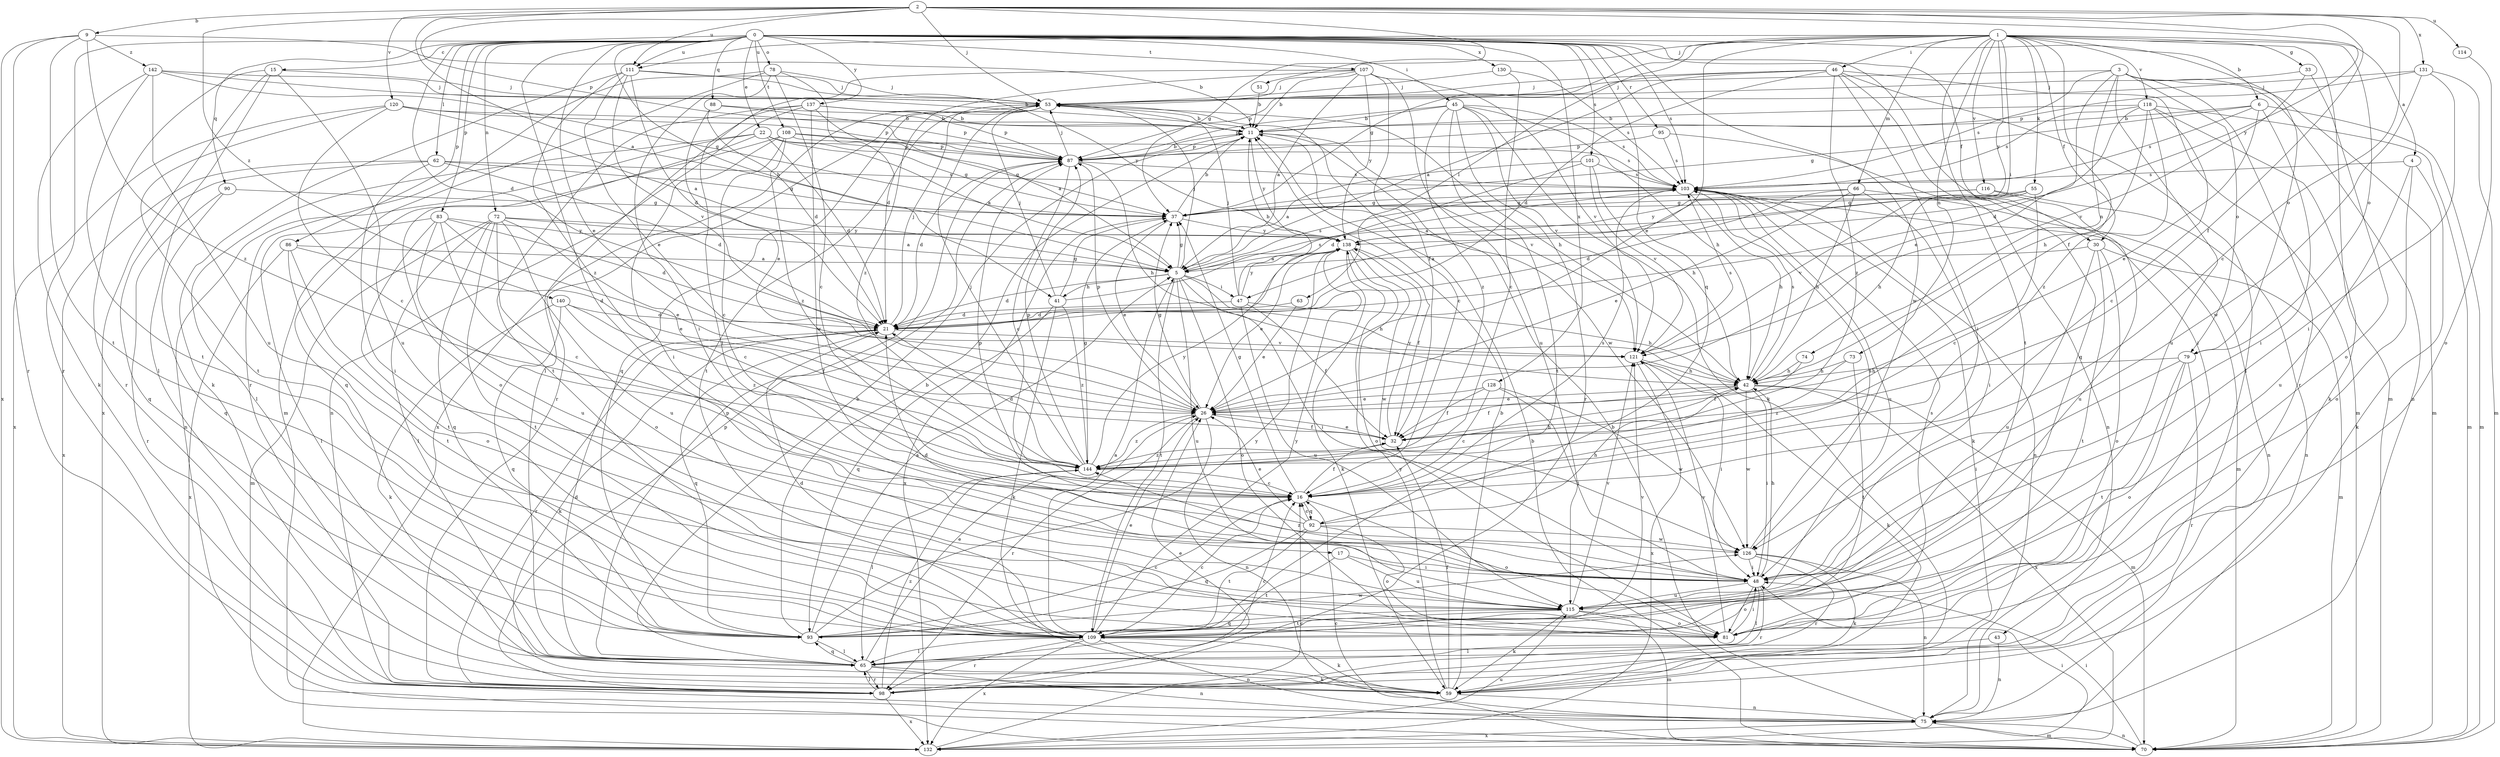 strict digraph  {
0;
1;
2;
3;
4;
5;
6;
9;
11;
15;
16;
17;
21;
22;
26;
30;
32;
33;
37;
41;
42;
43;
45;
46;
47;
48;
51;
53;
55;
59;
62;
63;
65;
66;
70;
72;
73;
74;
75;
78;
79;
81;
83;
86;
87;
88;
90;
92;
93;
95;
98;
101;
103;
107;
108;
109;
111;
114;
115;
116;
118;
120;
121;
126;
128;
130;
131;
132;
137;
138;
140;
142;
144;
0 -> 15  [label=c];
0 -> 17  [label=d];
0 -> 21  [label=d];
0 -> 22  [label=e];
0 -> 26  [label=e];
0 -> 30  [label=f];
0 -> 41  [label=h];
0 -> 43  [label=i];
0 -> 45  [label=i];
0 -> 62  [label=l];
0 -> 72  [label=n];
0 -> 78  [label=o];
0 -> 79  [label=o];
0 -> 83  [label=p];
0 -> 86  [label=p];
0 -> 88  [label=q];
0 -> 90  [label=q];
0 -> 92  [label=q];
0 -> 95  [label=r];
0 -> 98  [label=r];
0 -> 101  [label=s];
0 -> 103  [label=s];
0 -> 107  [label=t];
0 -> 108  [label=t];
0 -> 111  [label=u];
0 -> 126  [label=w];
0 -> 128  [label=x];
0 -> 130  [label=x];
0 -> 137  [label=y];
1 -> 4  [label=a];
1 -> 6  [label=b];
1 -> 26  [label=e];
1 -> 30  [label=f];
1 -> 32  [label=f];
1 -> 33  [label=g];
1 -> 37  [label=g];
1 -> 46  [label=i];
1 -> 47  [label=i];
1 -> 51  [label=j];
1 -> 55  [label=k];
1 -> 63  [label=l];
1 -> 66  [label=m];
1 -> 70  [label=m];
1 -> 73  [label=n];
1 -> 79  [label=o];
1 -> 109  [label=t];
1 -> 111  [label=u];
1 -> 116  [label=v];
1 -> 118  [label=v];
1 -> 138  [label=y];
2 -> 5  [label=a];
2 -> 9  [label=b];
2 -> 16  [label=c];
2 -> 32  [label=f];
2 -> 37  [label=g];
2 -> 53  [label=j];
2 -> 87  [label=p];
2 -> 111  [label=u];
2 -> 114  [label=u];
2 -> 120  [label=v];
2 -> 131  [label=x];
2 -> 138  [label=y];
2 -> 140  [label=z];
3 -> 26  [label=e];
3 -> 53  [label=j];
3 -> 70  [label=m];
3 -> 74  [label=n];
3 -> 75  [label=n];
3 -> 79  [label=o];
3 -> 98  [label=r];
3 -> 103  [label=s];
3 -> 115  [label=u];
4 -> 59  [label=k];
4 -> 81  [label=o];
4 -> 103  [label=s];
4 -> 115  [label=u];
5 -> 21  [label=d];
5 -> 37  [label=g];
5 -> 41  [label=h];
5 -> 42  [label=h];
5 -> 47  [label=i];
5 -> 48  [label=i];
5 -> 53  [label=j];
5 -> 81  [label=o];
5 -> 103  [label=s];
5 -> 109  [label=t];
5 -> 115  [label=u];
6 -> 11  [label=b];
6 -> 26  [label=e];
6 -> 37  [label=g];
6 -> 48  [label=i];
6 -> 70  [label=m];
6 -> 103  [label=s];
9 -> 11  [label=b];
9 -> 98  [label=r];
9 -> 109  [label=t];
9 -> 132  [label=x];
9 -> 142  [label=z];
9 -> 144  [label=z];
11 -> 87  [label=p];
11 -> 121  [label=v];
11 -> 126  [label=w];
11 -> 138  [label=y];
15 -> 53  [label=j];
15 -> 65  [label=l];
15 -> 98  [label=r];
15 -> 115  [label=u];
15 -> 132  [label=x];
16 -> 32  [label=f];
16 -> 37  [label=g];
16 -> 81  [label=o];
16 -> 92  [label=q];
16 -> 103  [label=s];
17 -> 48  [label=i];
17 -> 109  [label=t];
17 -> 115  [label=u];
21 -> 53  [label=j];
21 -> 59  [label=k];
21 -> 93  [label=q];
21 -> 98  [label=r];
21 -> 121  [label=v];
22 -> 5  [label=a];
22 -> 21  [label=d];
22 -> 37  [label=g];
22 -> 65  [label=l];
22 -> 75  [label=n];
22 -> 81  [label=o];
22 -> 87  [label=p];
26 -> 32  [label=f];
26 -> 37  [label=g];
26 -> 75  [label=n];
26 -> 87  [label=p];
26 -> 98  [label=r];
26 -> 144  [label=z];
30 -> 5  [label=a];
30 -> 70  [label=m];
30 -> 81  [label=o];
30 -> 109  [label=t];
30 -> 115  [label=u];
32 -> 26  [label=e];
32 -> 138  [label=y];
32 -> 144  [label=z];
33 -> 53  [label=j];
33 -> 81  [label=o];
33 -> 121  [label=v];
37 -> 11  [label=b];
37 -> 26  [label=e];
37 -> 132  [label=x];
37 -> 138  [label=y];
41 -> 37  [label=g];
41 -> 53  [label=j];
41 -> 59  [label=k];
41 -> 93  [label=q];
41 -> 103  [label=s];
41 -> 144  [label=z];
42 -> 26  [label=e];
42 -> 32  [label=f];
42 -> 48  [label=i];
42 -> 70  [label=m];
42 -> 103  [label=s];
42 -> 126  [label=w];
42 -> 132  [label=x];
43 -> 65  [label=l];
43 -> 75  [label=n];
45 -> 11  [label=b];
45 -> 42  [label=h];
45 -> 59  [label=k];
45 -> 87  [label=p];
45 -> 98  [label=r];
45 -> 103  [label=s];
45 -> 109  [label=t];
45 -> 121  [label=v];
45 -> 144  [label=z];
46 -> 5  [label=a];
46 -> 21  [label=d];
46 -> 48  [label=i];
46 -> 53  [label=j];
46 -> 65  [label=l];
46 -> 70  [label=m];
46 -> 87  [label=p];
46 -> 93  [label=q];
46 -> 144  [label=z];
47 -> 11  [label=b];
47 -> 21  [label=d];
47 -> 32  [label=f];
47 -> 42  [label=h];
47 -> 53  [label=j];
47 -> 115  [label=u];
47 -> 138  [label=y];
48 -> 21  [label=d];
48 -> 42  [label=h];
48 -> 65  [label=l];
48 -> 81  [label=o];
48 -> 98  [label=r];
48 -> 115  [label=u];
48 -> 144  [label=z];
51 -> 11  [label=b];
53 -> 11  [label=b];
53 -> 16  [label=c];
53 -> 42  [label=h];
53 -> 93  [label=q];
53 -> 98  [label=r];
53 -> 109  [label=t];
53 -> 132  [label=x];
55 -> 5  [label=a];
55 -> 16  [label=c];
55 -> 37  [label=g];
55 -> 42  [label=h];
55 -> 121  [label=v];
59 -> 11  [label=b];
59 -> 32  [label=f];
59 -> 75  [label=n];
59 -> 138  [label=y];
62 -> 21  [label=d];
62 -> 37  [label=g];
62 -> 48  [label=i];
62 -> 93  [label=q];
62 -> 103  [label=s];
62 -> 132  [label=x];
63 -> 21  [label=d];
63 -> 26  [label=e];
65 -> 11  [label=b];
65 -> 16  [label=c];
65 -> 21  [label=d];
65 -> 26  [label=e];
65 -> 59  [label=k];
65 -> 75  [label=n];
65 -> 87  [label=p];
65 -> 93  [label=q];
65 -> 98  [label=r];
66 -> 21  [label=d];
66 -> 26  [label=e];
66 -> 37  [label=g];
66 -> 42  [label=h];
66 -> 48  [label=i];
66 -> 75  [label=n];
70 -> 11  [label=b];
70 -> 16  [label=c];
70 -> 48  [label=i];
70 -> 75  [label=n];
72 -> 5  [label=a];
72 -> 16  [label=c];
72 -> 65  [label=l];
72 -> 70  [label=m];
72 -> 81  [label=o];
72 -> 93  [label=q];
72 -> 109  [label=t];
72 -> 115  [label=u];
72 -> 138  [label=y];
73 -> 42  [label=h];
73 -> 109  [label=t];
73 -> 144  [label=z];
74 -> 32  [label=f];
74 -> 42  [label=h];
75 -> 11  [label=b];
75 -> 70  [label=m];
75 -> 132  [label=x];
78 -> 16  [label=c];
78 -> 21  [label=d];
78 -> 48  [label=i];
78 -> 53  [label=j];
78 -> 70  [label=m];
78 -> 98  [label=r];
79 -> 42  [label=h];
79 -> 48  [label=i];
79 -> 81  [label=o];
79 -> 98  [label=r];
79 -> 109  [label=t];
81 -> 48  [label=i];
81 -> 103  [label=s];
81 -> 121  [label=v];
83 -> 16  [label=c];
83 -> 21  [label=d];
83 -> 26  [label=e];
83 -> 65  [label=l];
83 -> 109  [label=t];
83 -> 115  [label=u];
83 -> 138  [label=y];
86 -> 5  [label=a];
86 -> 26  [label=e];
86 -> 81  [label=o];
86 -> 109  [label=t];
86 -> 132  [label=x];
87 -> 11  [label=b];
87 -> 16  [label=c];
87 -> 21  [label=d];
87 -> 42  [label=h];
87 -> 53  [label=j];
87 -> 103  [label=s];
88 -> 11  [label=b];
88 -> 21  [label=d];
88 -> 26  [label=e];
88 -> 87  [label=p];
90 -> 37  [label=g];
90 -> 93  [label=q];
90 -> 98  [label=r];
92 -> 16  [label=c];
92 -> 26  [label=e];
92 -> 42  [label=h];
92 -> 81  [label=o];
92 -> 87  [label=p];
92 -> 93  [label=q];
92 -> 109  [label=t];
92 -> 126  [label=w];
93 -> 5  [label=a];
93 -> 11  [label=b];
93 -> 16  [label=c];
93 -> 65  [label=l];
93 -> 126  [label=w];
93 -> 138  [label=y];
95 -> 75  [label=n];
95 -> 87  [label=p];
95 -> 103  [label=s];
98 -> 26  [label=e];
98 -> 65  [label=l];
98 -> 87  [label=p];
98 -> 132  [label=x];
98 -> 144  [label=z];
101 -> 5  [label=a];
101 -> 21  [label=d];
101 -> 42  [label=h];
101 -> 103  [label=s];
101 -> 121  [label=v];
103 -> 37  [label=g];
103 -> 42  [label=h];
103 -> 59  [label=k];
103 -> 70  [label=m];
103 -> 75  [label=n];
103 -> 115  [label=u];
107 -> 5  [label=a];
107 -> 11  [label=b];
107 -> 32  [label=f];
107 -> 53  [label=j];
107 -> 65  [label=l];
107 -> 115  [label=u];
107 -> 121  [label=v];
107 -> 138  [label=y];
107 -> 144  [label=z];
108 -> 16  [label=c];
108 -> 37  [label=g];
108 -> 48  [label=i];
108 -> 87  [label=p];
108 -> 93  [label=q];
108 -> 103  [label=s];
108 -> 144  [label=z];
109 -> 5  [label=a];
109 -> 16  [label=c];
109 -> 21  [label=d];
109 -> 26  [label=e];
109 -> 59  [label=k];
109 -> 65  [label=l];
109 -> 75  [label=n];
109 -> 98  [label=r];
109 -> 121  [label=v];
109 -> 132  [label=x];
109 -> 138  [label=y];
111 -> 21  [label=d];
111 -> 26  [label=e];
111 -> 53  [label=j];
111 -> 59  [label=k];
111 -> 121  [label=v];
111 -> 138  [label=y];
111 -> 144  [label=z];
114 -> 81  [label=o];
115 -> 59  [label=k];
115 -> 70  [label=m];
115 -> 81  [label=o];
115 -> 93  [label=q];
115 -> 109  [label=t];
115 -> 121  [label=v];
116 -> 37  [label=g];
116 -> 75  [label=n];
116 -> 115  [label=u];
116 -> 138  [label=y];
118 -> 11  [label=b];
118 -> 16  [label=c];
118 -> 21  [label=d];
118 -> 42  [label=h];
118 -> 59  [label=k];
118 -> 70  [label=m];
118 -> 103  [label=s];
118 -> 144  [label=z];
120 -> 5  [label=a];
120 -> 11  [label=b];
120 -> 16  [label=c];
120 -> 87  [label=p];
120 -> 109  [label=t];
120 -> 132  [label=x];
121 -> 42  [label=h];
121 -> 48  [label=i];
121 -> 59  [label=k];
121 -> 103  [label=s];
121 -> 132  [label=x];
126 -> 48  [label=i];
126 -> 59  [label=k];
126 -> 75  [label=n];
126 -> 98  [label=r];
126 -> 103  [label=s];
128 -> 16  [label=c];
128 -> 26  [label=e];
128 -> 32  [label=f];
128 -> 48  [label=i];
128 -> 126  [label=w];
130 -> 16  [label=c];
130 -> 53  [label=j];
130 -> 103  [label=s];
131 -> 48  [label=i];
131 -> 53  [label=j];
131 -> 70  [label=m];
131 -> 87  [label=p];
131 -> 126  [label=w];
132 -> 16  [label=c];
132 -> 48  [label=i];
132 -> 115  [label=u];
137 -> 5  [label=a];
137 -> 11  [label=b];
137 -> 48  [label=i];
137 -> 75  [label=n];
137 -> 87  [label=p];
137 -> 109  [label=t];
137 -> 126  [label=w];
138 -> 5  [label=a];
138 -> 26  [label=e];
138 -> 32  [label=f];
138 -> 59  [label=k];
138 -> 81  [label=o];
138 -> 126  [label=w];
140 -> 21  [label=d];
140 -> 32  [label=f];
140 -> 59  [label=k];
140 -> 93  [label=q];
140 -> 144  [label=z];
142 -> 11  [label=b];
142 -> 37  [label=g];
142 -> 53  [label=j];
142 -> 59  [label=k];
142 -> 109  [label=t];
142 -> 115  [label=u];
144 -> 16  [label=c];
144 -> 21  [label=d];
144 -> 37  [label=g];
144 -> 42  [label=h];
144 -> 53  [label=j];
144 -> 65  [label=l];
144 -> 87  [label=p];
144 -> 138  [label=y];
}
